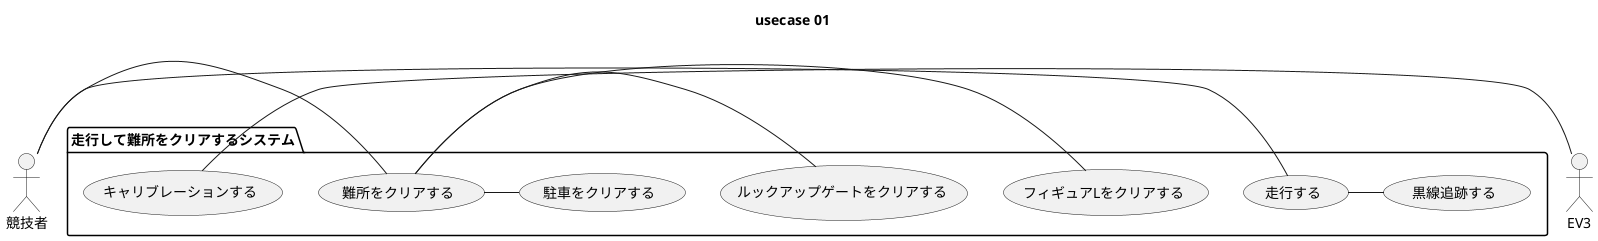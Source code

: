 @startuml

title usecase 01

actor 競技者 as user
actor EV3 as robo

package "走行して難所をクリアするシステム" {
    
    usecase 走行する as run
    usecase 難所をクリアする as obs
    usecase キャリブレーションする as calib
    usecase 黒線追跡する as black
    usecase フィギュアLをクリアする as figy
    usecase ルックアップゲートをクリアする as gate
    usecase 駐車をクリアする as park
}

user - run
user - obs
robo - calib
run - black <<include>>
obs - figy <<include>>
obs - gate <<include>>
obs - park <<include>>

@enduml

